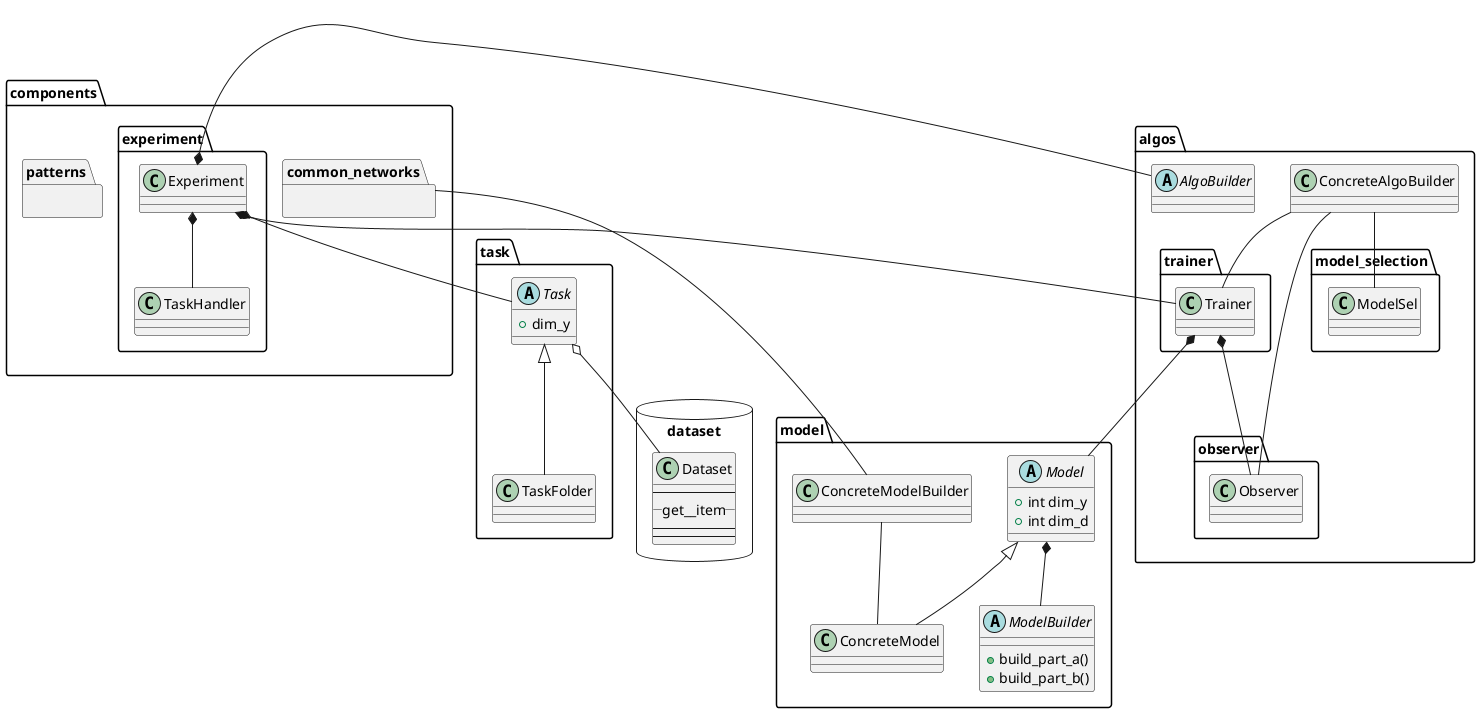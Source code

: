 @startuml
' 
' *--  composition
' <|-- extension
' o-- aggregation
' --  association (1 to n or 1 to 1 or n to 1)
' ..>
'Dependency is a weaker form of bond which indicates that one class depends on 
'another because it uses it at some point in time. One class depends on 
'another if the independent class is a parameter variable or local variable of 
'a method of the dependent class. This is different from an association, where 
'an attribute of the dependent class is an instance of the independent class. 
'Sometimes the relationship between two classes is very weak. They are not 
'implemented with member variables at all. Rather they might be implemented as 
'member function arguments.
package task {
  abstract class Task {
    + dim_y
  }
  Task <|-- TaskFolder
}

package algos {
  abstract class AlgoBuilder {}
  class ConcreteAlgoBuilder {}
  package trainer {
    class Trainer {}
  }
  package observer {
    class Observer {}
  }
  package model_selection {
    class ModelSel {}
  }
} 

package dataset <<DataBase>>{
  class Dataset {
    --
    __get__item__
    --
    --
  }
}

package model{
  abstract class Model {
  + int dim_y
  + int dim_d
  }
  abstract class ModelBuilder {
  +build_part_a()
  +build_part_b()
  }
  class ConcreteModel {}
  class ConcreteModelBuilder {}
}


package components {
  package common_networks {
  }
  package patterns{}
  package experiment {
    class Experiment {}
    class TaskHandler{}
  }
}


Experiment *-- Task
Experiment *-- Trainer
Trainer *-- Observer
Trainer *-- Model
Task o-- Dataset
Model <|-- ConcreteModel
Model *-- ModelBuilder
Experiment *-- AlgoBuilder
Experiment *-- TaskHandler
ConcreteModelBuilder -- common_networks
ConcreteAlgoBuilder -- Trainer
ConcreteAlgoBuilder -- Observer
ConcreteAlgoBuilder -- ModelSel
ConcreteModelBuilder -- ConcreteModel
@enduml
